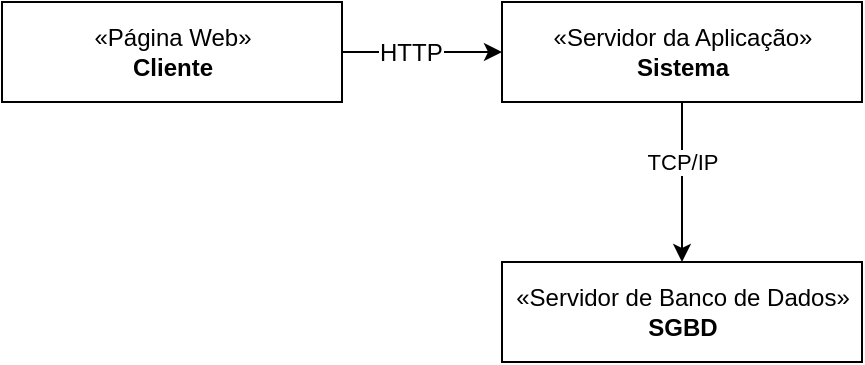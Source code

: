<mxfile version="16.6.2" type="device"><diagram id="zTatu7rYF2WXNVJ7O69h" name="Page-1"><mxGraphModel dx="1260" dy="511" grid="1" gridSize="10" guides="1" tooltips="1" connect="1" arrows="1" fold="1" page="1" pageScale="1" pageWidth="827" pageHeight="1169" math="0" shadow="0"><root><mxCell id="0"/><mxCell id="1" parent="0"/><mxCell id="FP5fKBm4vrZBf6wsmOWo-1" value="«Página Web»&lt;br&gt;&lt;b&gt;Cliente&lt;br&gt;&lt;/b&gt;" style="html=1;" vertex="1" parent="1"><mxGeometry x="270" y="190" width="170" height="50" as="geometry"/></mxCell><mxCell id="FP5fKBm4vrZBf6wsmOWo-4" value="«Servidor de Banco de Dados»&lt;br&gt;&lt;b&gt;SGBD&lt;/b&gt;" style="html=1;" vertex="1" parent="1"><mxGeometry x="520" y="320" width="180" height="50" as="geometry"/></mxCell><mxCell id="FP5fKBm4vrZBf6wsmOWo-5" value="«Servidor da Aplicação»&lt;br&gt;&lt;b&gt;Sistema&lt;br&gt;&lt;/b&gt;" style="html=1;" vertex="1" parent="1"><mxGeometry x="520" y="190" width="180" height="50" as="geometry"/></mxCell><mxCell id="FP5fKBm4vrZBf6wsmOWo-8" value="" style="edgeStyle=orthogonalEdgeStyle;rounded=0;orthogonalLoop=1;jettySize=auto;html=1;" edge="1" parent="1" source="FP5fKBm4vrZBf6wsmOWo-7" target="FP5fKBm4vrZBf6wsmOWo-5"><mxGeometry relative="1" as="geometry"/></mxCell><mxCell id="FP5fKBm4vrZBf6wsmOWo-7" value="HTTP" style="line;strokeWidth=1;fillColor=none;align=left;verticalAlign=middle;spacingTop=-1;spacingLeft=3;spacingRight=3;rotatable=0;labelPosition=right;points=[];portConstraint=eastwest;" vertex="1" parent="1"><mxGeometry x="440" y="211" width="14" height="8" as="geometry"/></mxCell><mxCell id="FP5fKBm4vrZBf6wsmOWo-10" value="" style="edgeStyle=orthogonalEdgeStyle;rounded=0;orthogonalLoop=1;jettySize=auto;html=1;exitX=0.5;exitY=1;exitDx=0;exitDy=0;entryX=0.5;entryY=0;entryDx=0;entryDy=0;" edge="1" parent="1" source="FP5fKBm4vrZBf6wsmOWo-5" target="FP5fKBm4vrZBf6wsmOWo-4"><mxGeometry relative="1" as="geometry"><mxPoint x="490" y="225" as="sourcePoint"/><mxPoint x="530" y="225" as="targetPoint"/></mxGeometry></mxCell><mxCell id="FP5fKBm4vrZBf6wsmOWo-11" value="TCP/IP&lt;br&gt;" style="edgeLabel;html=1;align=center;verticalAlign=middle;resizable=0;points=[];" vertex="1" connectable="0" parent="FP5fKBm4vrZBf6wsmOWo-10"><mxGeometry x="-0.25" relative="1" as="geometry"><mxPoint as="offset"/></mxGeometry></mxCell></root></mxGraphModel></diagram></mxfile>